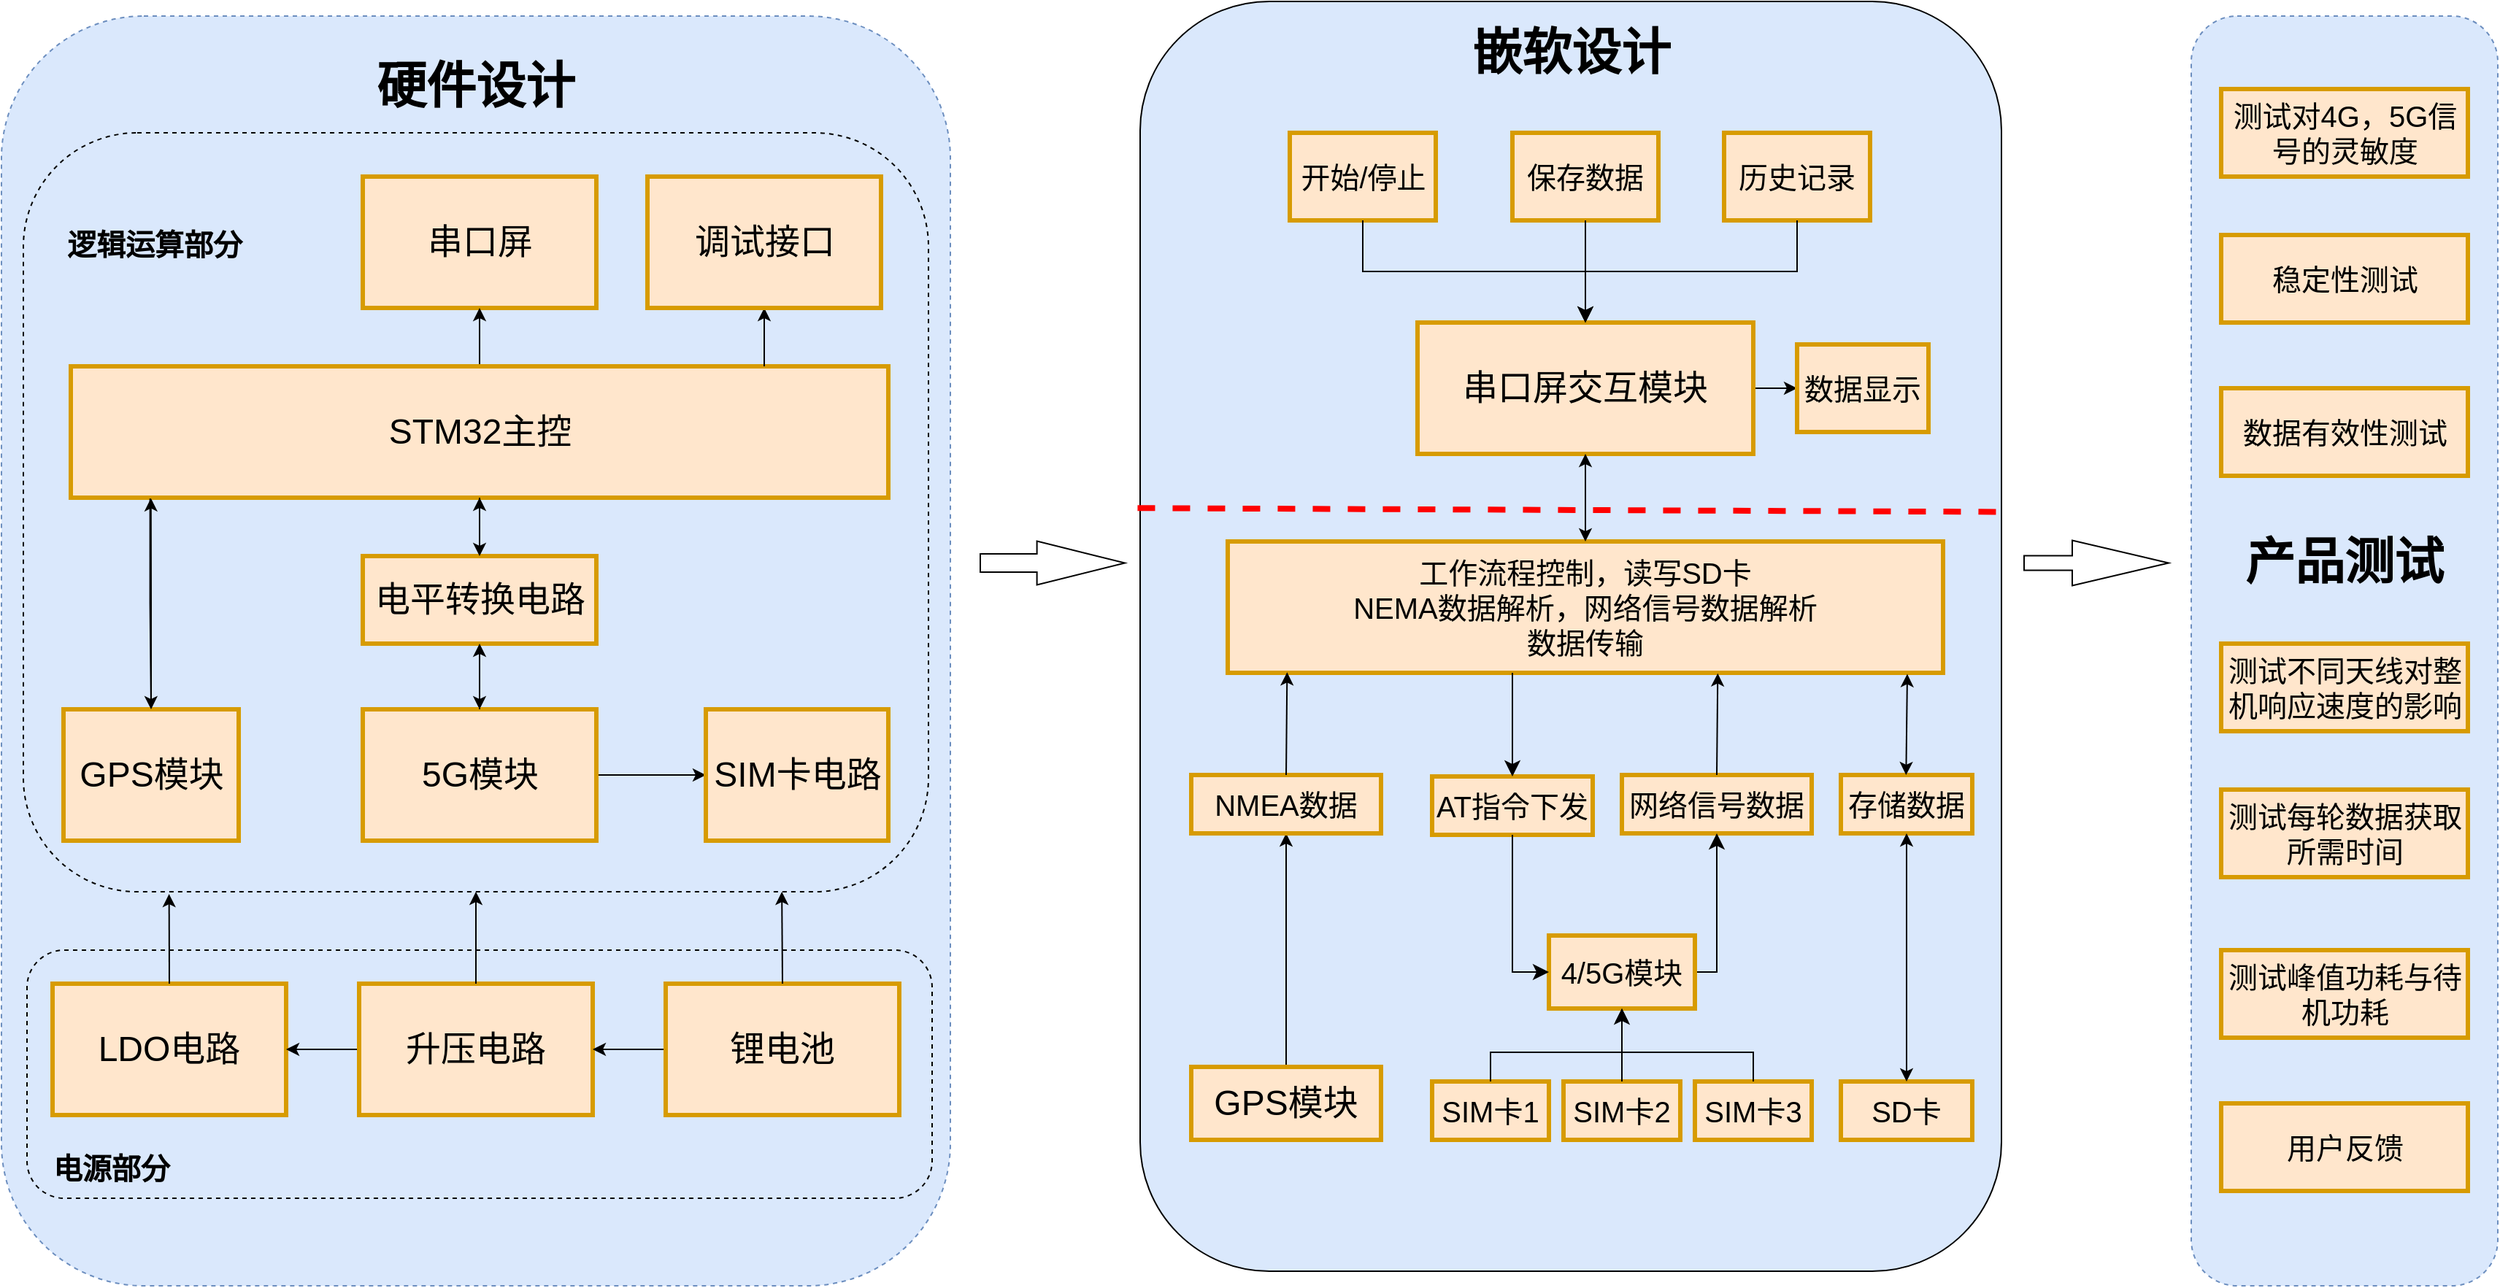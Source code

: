<mxfile version="26.0.14">
  <diagram name="Page-1" id="vF1e-IQdxl3340B9SgoG">
    <mxGraphModel dx="3240" dy="679" grid="1" gridSize="10" guides="1" tooltips="1" connect="1" arrows="1" fold="1" page="1" pageScale="1" pageWidth="2000" pageHeight="2000" math="0" shadow="0">
      <root>
        <mxCell id="0" />
        <mxCell id="1" parent="0" />
        <mxCell id="_K_mtuOuOyrIwBD14WvG-58" value="&lt;span style=&quot;font-size: 34px;&quot;&gt;&lt;b&gt;产品测试&lt;/b&gt;&lt;/span&gt;&lt;div&gt;&lt;span style=&quot;font-size: 34px;&quot;&gt;&lt;b&gt;&lt;br&gt;&lt;/b&gt;&lt;/span&gt;&lt;/div&gt;&lt;div&gt;&lt;span style=&quot;font-size: 34px;&quot;&gt;&lt;b&gt;&lt;br&gt;&lt;/b&gt;&lt;/span&gt;&lt;/div&gt;&lt;div&gt;&lt;span style=&quot;font-size: 34px;&quot;&gt;&lt;b&gt;&lt;br&gt;&lt;/b&gt;&lt;/span&gt;&lt;/div&gt;" style="rounded=1;whiteSpace=wrap;html=1;dashed=1;align=center;fillColor=#dae8fc;strokeColor=#6c8ebf;" parent="1" vertex="1">
          <mxGeometry x="1440" y="80" width="210" height="870" as="geometry" />
        </mxCell>
        <mxCell id="_K_mtuOuOyrIwBD14WvG-38" value="" style="rounded=1;whiteSpace=wrap;html=1;align=left;fillColor=#dae8fc;strokeColor=default;perimeterSpacing=0;" parent="1" vertex="1">
          <mxGeometry x="720" y="70" width="590" height="870" as="geometry" />
        </mxCell>
        <mxCell id="_K_mtuOuOyrIwBD14WvG-19" value="&lt;div style=&quot;text-align: center;&quot;&gt;&lt;b style=&quot;background-color: initial; font-size: 34px; vertical-align: super;&quot;&gt;&amp;nbsp; &amp;nbsp; &amp;nbsp; &amp;nbsp; &amp;nbsp; &amp;nbsp; &amp;nbsp; &amp;nbsp; &amp;nbsp; &amp;nbsp; &amp;nbsp; &amp;nbsp; &amp;nbsp; &amp;nbsp;硬件设计&lt;/b&gt;&lt;br&gt;&lt;/div&gt;&lt;div style=&quot;text-align: center;&quot;&gt;&lt;sup style=&quot;&quot;&gt;&lt;font style=&quot;font-size: 34px;&quot;&gt;&lt;b&gt;&lt;br&gt;&lt;/b&gt;&lt;/font&gt;&lt;/sup&gt;&lt;/div&gt;&lt;div style=&quot;text-align: center;&quot;&gt;&lt;sup style=&quot;&quot;&gt;&lt;font style=&quot;font-size: 34px;&quot;&gt;&lt;b&gt;&lt;br&gt;&lt;/b&gt;&lt;/font&gt;&lt;/sup&gt;&lt;/div&gt;&lt;div style=&quot;text-align: center;&quot;&gt;&lt;sup style=&quot;&quot;&gt;&lt;font style=&quot;font-size: 34px;&quot;&gt;&lt;b&gt;&lt;br&gt;&lt;/b&gt;&lt;/font&gt;&lt;/sup&gt;&lt;/div&gt;&lt;div style=&quot;text-align: center;&quot;&gt;&lt;sup style=&quot;&quot;&gt;&lt;font style=&quot;font-size: 34px;&quot;&gt;&lt;b&gt;&lt;br&gt;&lt;/b&gt;&lt;/font&gt;&lt;/sup&gt;&lt;/div&gt;&lt;div style=&quot;text-align: center;&quot;&gt;&lt;sup style=&quot;&quot;&gt;&lt;font style=&quot;font-size: 34px;&quot;&gt;&lt;b&gt;&lt;br&gt;&lt;/b&gt;&lt;/font&gt;&lt;/sup&gt;&lt;/div&gt;&lt;div style=&quot;text-align: center;&quot;&gt;&lt;sup style=&quot;&quot;&gt;&lt;font style=&quot;font-size: 34px;&quot;&gt;&lt;b&gt;&lt;br&gt;&lt;/b&gt;&lt;/font&gt;&lt;/sup&gt;&lt;/div&gt;&lt;div style=&quot;text-align: center;&quot;&gt;&lt;sup style=&quot;&quot;&gt;&lt;font style=&quot;font-size: 34px;&quot;&gt;&lt;b&gt;&lt;br&gt;&lt;/b&gt;&lt;/font&gt;&lt;/sup&gt;&lt;/div&gt;&lt;div style=&quot;text-align: center;&quot;&gt;&lt;sup style=&quot;&quot;&gt;&lt;font style=&quot;font-size: 34px;&quot;&gt;&lt;b&gt;&lt;br&gt;&lt;/b&gt;&lt;/font&gt;&lt;/sup&gt;&lt;/div&gt;&lt;div style=&quot;text-align: center;&quot;&gt;&lt;sup style=&quot;&quot;&gt;&lt;font style=&quot;font-size: 34px;&quot;&gt;&lt;b&gt;&lt;br&gt;&lt;/b&gt;&lt;/font&gt;&lt;/sup&gt;&lt;/div&gt;&lt;div style=&quot;text-align: center;&quot;&gt;&lt;sup style=&quot;&quot;&gt;&lt;font style=&quot;font-size: 34px;&quot;&gt;&lt;b&gt;&lt;br&gt;&lt;/b&gt;&lt;/font&gt;&lt;/sup&gt;&lt;/div&gt;&lt;div style=&quot;text-align: center;&quot;&gt;&lt;sup style=&quot;&quot;&gt;&lt;font style=&quot;font-size: 34px;&quot;&gt;&lt;b&gt;&lt;br&gt;&lt;/b&gt;&lt;/font&gt;&lt;/sup&gt;&lt;/div&gt;&lt;div style=&quot;text-align: center;&quot;&gt;&lt;sup style=&quot;&quot;&gt;&lt;font style=&quot;font-size: 34px;&quot;&gt;&lt;b&gt;&lt;br&gt;&lt;/b&gt;&lt;/font&gt;&lt;/sup&gt;&lt;/div&gt;&lt;div style=&quot;text-align: center;&quot;&gt;&lt;sup style=&quot;&quot;&gt;&lt;font style=&quot;font-size: 34px;&quot;&gt;&lt;b&gt;&lt;br&gt;&lt;/b&gt;&lt;/font&gt;&lt;/sup&gt;&lt;/div&gt;&lt;div style=&quot;text-align: center;&quot;&gt;&lt;sup style=&quot;&quot;&gt;&lt;font style=&quot;font-size: 34px;&quot;&gt;&lt;b&gt;&lt;br&gt;&lt;/b&gt;&lt;/font&gt;&lt;/sup&gt;&lt;/div&gt;&lt;div style=&quot;text-align: center;&quot;&gt;&lt;sup style=&quot;&quot;&gt;&lt;font style=&quot;font-size: 34px;&quot;&gt;&lt;b&gt;&lt;br&gt;&lt;/b&gt;&lt;/font&gt;&lt;/sup&gt;&lt;/div&gt;&lt;div style=&quot;text-align: center;&quot;&gt;&lt;sup style=&quot;&quot;&gt;&lt;font style=&quot;font-size: 34px;&quot;&gt;&lt;b&gt;&lt;br&gt;&lt;/b&gt;&lt;/font&gt;&lt;/sup&gt;&lt;/div&gt;&lt;div style=&quot;text-align: center;&quot;&gt;&lt;sup style=&quot;&quot;&gt;&lt;font style=&quot;font-size: 34px;&quot;&gt;&lt;b&gt;&lt;br&gt;&lt;/b&gt;&lt;/font&gt;&lt;/sup&gt;&lt;/div&gt;&lt;div style=&quot;text-align: center;&quot;&gt;&lt;sup style=&quot;&quot;&gt;&lt;font style=&quot;font-size: 34px;&quot;&gt;&lt;b&gt;&lt;br&gt;&lt;/b&gt;&lt;/font&gt;&lt;/sup&gt;&lt;/div&gt;&lt;div style=&quot;text-align: center;&quot;&gt;&lt;sup style=&quot;&quot;&gt;&lt;font style=&quot;font-size: 34px;&quot;&gt;&lt;b&gt;&lt;br&gt;&lt;/b&gt;&lt;/font&gt;&lt;/sup&gt;&lt;/div&gt;" style="rounded=1;whiteSpace=wrap;html=1;dashed=1;align=left;fillColor=#dae8fc;strokeColor=#6c8ebf;" parent="1" vertex="1">
          <mxGeometry x="-60" y="80" width="650" height="870" as="geometry" />
        </mxCell>
        <mxCell id="_K_mtuOuOyrIwBD14WvG-11" value="&lt;font style=&quot;font-size: 24px;&quot;&gt;串口屏&lt;/font&gt;" style="rounded=0;whiteSpace=wrap;html=1;strokeWidth=3;fillColor=#ffe6cc;strokeColor=#d79b00;" parent="1" vertex="1">
          <mxGeometry x="187.5" y="190" width="160" height="90" as="geometry" />
        </mxCell>
        <mxCell id="_K_mtuOuOyrIwBD14WvG-20" style="edgeStyle=orthogonalEdgeStyle;rounded=0;orthogonalLoop=1;jettySize=auto;html=1;exitX=0.5;exitY=0;exitDx=0;exitDy=0;entryX=0.5;entryY=1;entryDx=0;entryDy=0;" parent="1" source="_K_mtuOuOyrIwBD14WvG-13" target="_K_mtuOuOyrIwBD14WvG-11" edge="1">
          <mxGeometry relative="1" as="geometry" />
        </mxCell>
        <mxCell id="_K_mtuOuOyrIwBD14WvG-13" value="&lt;font style=&quot;font-size: 24px;&quot;&gt;STM32主控&lt;/font&gt;" style="rounded=0;whiteSpace=wrap;html=1;strokeWidth=3;fillColor=#ffe6cc;strokeColor=#d79b00;" parent="1" vertex="1">
          <mxGeometry x="-12.5" y="320" width="560" height="90" as="geometry" />
        </mxCell>
        <mxCell id="_K_mtuOuOyrIwBD14WvG-14" value="&lt;font style=&quot;font-size: 24px;&quot;&gt;LDO电路&lt;/font&gt;" style="rounded=0;whiteSpace=wrap;html=1;strokeWidth=3;fillColor=#ffe6cc;strokeColor=#d79b00;" parent="1" vertex="1">
          <mxGeometry x="-25" y="743" width="160" height="90" as="geometry" />
        </mxCell>
        <mxCell id="xidCNIfHgxsF85yEqV1Z-19" value="" style="edgeStyle=orthogonalEdgeStyle;rounded=0;orthogonalLoop=1;jettySize=auto;html=1;" parent="1" source="_K_mtuOuOyrIwBD14WvG-15" target="xidCNIfHgxsF85yEqV1Z-18" edge="1">
          <mxGeometry relative="1" as="geometry" />
        </mxCell>
        <mxCell id="xidCNIfHgxsF85yEqV1Z-29" value="" style="edgeStyle=orthogonalEdgeStyle;rounded=0;orthogonalLoop=1;jettySize=auto;html=1;" parent="1" source="_K_mtuOuOyrIwBD14WvG-15" target="_K_mtuOuOyrIwBD14WvG-13" edge="1">
          <mxGeometry relative="1" as="geometry" />
        </mxCell>
        <mxCell id="_K_mtuOuOyrIwBD14WvG-15" value="&lt;font style=&quot;font-size: 24px;&quot;&gt;电平转换电路&lt;/font&gt;" style="rounded=0;whiteSpace=wrap;html=1;strokeWidth=3;fillColor=#ffe6cc;strokeColor=#d79b00;" parent="1" vertex="1">
          <mxGeometry x="187.5" y="450" width="160" height="60" as="geometry" />
        </mxCell>
        <mxCell id="xidCNIfHgxsF85yEqV1Z-27" value="" style="edgeStyle=orthogonalEdgeStyle;rounded=0;orthogonalLoop=1;jettySize=auto;html=1;entryX=0.098;entryY=1.004;entryDx=0;entryDy=0;entryPerimeter=0;" parent="1" source="_K_mtuOuOyrIwBD14WvG-16" target="_K_mtuOuOyrIwBD14WvG-13" edge="1">
          <mxGeometry relative="1" as="geometry">
            <mxPoint x="42.5" y="500" as="targetPoint" />
          </mxGeometry>
        </mxCell>
        <mxCell id="_K_mtuOuOyrIwBD14WvG-16" value="&lt;font style=&quot;font-size: 24px;&quot;&gt;GPS模块&lt;/font&gt;" style="rounded=0;whiteSpace=wrap;html=1;strokeWidth=3;fillColor=#ffe6cc;strokeColor=#d79b00;" parent="1" vertex="1">
          <mxGeometry x="-17.5" y="555" width="120" height="90" as="geometry" />
        </mxCell>
        <mxCell id="kIPOF7yBYx_aCScnVeWq-38" value="" style="edgeStyle=orthogonalEdgeStyle;rounded=0;orthogonalLoop=1;jettySize=auto;html=1;" parent="1" source="_K_mtuOuOyrIwBD14WvG-29" target="kIPOF7yBYx_aCScnVeWq-37" edge="1">
          <mxGeometry relative="1" as="geometry" />
        </mxCell>
        <mxCell id="_K_mtuOuOyrIwBD14WvG-29" value="&lt;font style=&quot;font-size: 24px;&quot;&gt;串口屏交互模块&lt;/font&gt;" style="rounded=0;whiteSpace=wrap;html=1;strokeWidth=3;fillColor=#ffe6cc;strokeColor=#d79b00;" parent="1" vertex="1">
          <mxGeometry x="910" y="290" width="230" height="90" as="geometry" />
        </mxCell>
        <mxCell id="_K_mtuOuOyrIwBD14WvG-30" value="&lt;font style=&quot;font-size: 20px;&quot;&gt;AT指令下发&lt;/font&gt;" style="rounded=0;whiteSpace=wrap;html=1;strokeWidth=3;fillColor=#ffe6cc;strokeColor=#d79b00;" parent="1" vertex="1">
          <mxGeometry x="920" y="601" width="110" height="40" as="geometry" />
        </mxCell>
        <mxCell id="_K_mtuOuOyrIwBD14WvG-31" value="&lt;font style=&quot;font-size: 20px;&quot;&gt;工作流程控制，读写SD卡&lt;/font&gt;&lt;div&gt;&lt;span style=&quot;font-size: 20px;&quot;&gt;NEMA数据解析，&lt;/span&gt;&lt;span style=&quot;font-size: 20px; background-color: initial;&quot;&gt;网络信号数据解析&lt;/span&gt;&lt;/div&gt;&lt;div&gt;&lt;span style=&quot;font-size: 20px; background-color: initial;&quot;&gt;数据传输&lt;/span&gt;&lt;/div&gt;" style="rounded=0;whiteSpace=wrap;html=1;strokeWidth=3;fillColor=#ffe6cc;strokeColor=#d79b00;" parent="1" vertex="1">
          <mxGeometry x="780" y="440" width="490" height="90" as="geometry" />
        </mxCell>
        <mxCell id="kIPOF7yBYx_aCScnVeWq-24" value="" style="edgeStyle=orthogonalEdgeStyle;rounded=0;orthogonalLoop=1;jettySize=auto;html=1;" parent="1" source="_K_mtuOuOyrIwBD14WvG-32" target="kIPOF7yBYx_aCScnVeWq-21" edge="1">
          <mxGeometry relative="1" as="geometry" />
        </mxCell>
        <mxCell id="_K_mtuOuOyrIwBD14WvG-32" value="&lt;font style=&quot;font-size: 24px;&quot;&gt;GPS模块&lt;/font&gt;" style="rounded=0;whiteSpace=wrap;html=1;strokeWidth=3;fillColor=#ffe6cc;strokeColor=#d79b00;" parent="1" vertex="1">
          <mxGeometry x="755" y="800" width="130" height="50" as="geometry" />
        </mxCell>
        <mxCell id="_K_mtuOuOyrIwBD14WvG-52" value="" style="shape=flexArrow;endArrow=classic;html=1;rounded=0;width=12.4;endSize=19.732;endWidth=16.471;" parent="1" edge="1">
          <mxGeometry width="50" height="50" relative="1" as="geometry">
            <mxPoint x="610" y="454.76" as="sourcePoint" />
            <mxPoint x="710" y="454.76" as="targetPoint" />
          </mxGeometry>
        </mxCell>
        <mxCell id="_K_mtuOuOyrIwBD14WvG-54" value="&lt;font style=&quot;font-size: 20px;&quot;&gt;测试对4G，5G信号的灵敏度&lt;/font&gt;" style="rounded=0;whiteSpace=wrap;html=1;strokeWidth=3;fillColor=#ffe6cc;strokeColor=#d79b00;" parent="1" vertex="1">
          <mxGeometry x="1460.5" y="130" width="169" height="60" as="geometry" />
        </mxCell>
        <mxCell id="_K_mtuOuOyrIwBD14WvG-55" value="&lt;font style=&quot;font-size: 20px;&quot;&gt;稳定性测试&lt;/font&gt;" style="rounded=0;whiteSpace=wrap;html=1;strokeWidth=3;fillColor=#ffe6cc;strokeColor=#d79b00;" parent="1" vertex="1">
          <mxGeometry x="1460.5" y="230" width="169" height="60" as="geometry" />
        </mxCell>
        <mxCell id="_K_mtuOuOyrIwBD14WvG-56" value="&lt;font style=&quot;font-size: 20px;&quot;&gt;测试每轮数据获取所需时间&lt;/font&gt;" style="rounded=0;whiteSpace=wrap;html=1;strokeWidth=3;fillColor=#ffe6cc;strokeColor=#d79b00;" parent="1" vertex="1">
          <mxGeometry x="1460.5" y="610" width="169" height="60" as="geometry" />
        </mxCell>
        <mxCell id="_K_mtuOuOyrIwBD14WvG-57" value="&lt;font style=&quot;font-size: 20px;&quot;&gt;测试峰值功耗与待机功耗&lt;/font&gt;" style="rounded=0;whiteSpace=wrap;html=1;strokeWidth=3;fillColor=#ffe6cc;strokeColor=#d79b00;" parent="1" vertex="1">
          <mxGeometry x="1460.5" y="720" width="169" height="60" as="geometry" />
        </mxCell>
        <mxCell id="_K_mtuOuOyrIwBD14WvG-59" value="" style="shape=flexArrow;endArrow=classic;html=1;rounded=0;width=10;endSize=21.67;" parent="1" edge="1">
          <mxGeometry width="50" height="50" relative="1" as="geometry">
            <mxPoint x="1325" y="454.71" as="sourcePoint" />
            <mxPoint x="1425" y="454.71" as="targetPoint" />
          </mxGeometry>
        </mxCell>
        <mxCell id="kIPOF7yBYx_aCScnVeWq-6" value="&lt;font style=&quot;font-size: 20px;&quot;&gt;SIM卡1&lt;/font&gt;" style="rounded=0;whiteSpace=wrap;html=1;strokeWidth=3;fillColor=#ffe6cc;strokeColor=#d79b00;" parent="1" vertex="1">
          <mxGeometry x="920" y="810" width="80" height="40" as="geometry" />
        </mxCell>
        <mxCell id="kIPOF7yBYx_aCScnVeWq-9" value="&lt;font style=&quot;font-size: 20px;&quot;&gt;SIM卡2&lt;/font&gt;" style="rounded=0;whiteSpace=wrap;html=1;strokeWidth=3;fillColor=#ffe6cc;strokeColor=#d79b00;" parent="1" vertex="1">
          <mxGeometry x="1010" y="810" width="80" height="40" as="geometry" />
        </mxCell>
        <mxCell id="kIPOF7yBYx_aCScnVeWq-10" value="&lt;font style=&quot;font-size: 20px;&quot;&gt;SIM卡3&lt;/font&gt;" style="rounded=0;whiteSpace=wrap;html=1;strokeWidth=3;fillColor=#ffe6cc;strokeColor=#d79b00;" parent="1" vertex="1">
          <mxGeometry x="1100" y="810" width="80" height="40" as="geometry" />
        </mxCell>
        <mxCell id="kIPOF7yBYx_aCScnVeWq-13" value="" style="edgeStyle=elbowEdgeStyle;elbow=vertical;endArrow=classic;html=1;curved=0;rounded=0;endSize=8;startSize=8;exitX=0.5;exitY=0;exitDx=0;exitDy=0;entryX=0.5;entryY=1;entryDx=0;entryDy=0;" parent="1" source="kIPOF7yBYx_aCScnVeWq-10" edge="1">
          <mxGeometry width="50" height="50" relative="1" as="geometry">
            <mxPoint x="1140" y="785" as="sourcePoint" />
            <mxPoint x="1050" y="715" as="targetPoint" />
            <Array as="points">
              <mxPoint x="1100" y="790" />
              <mxPoint x="1070" y="765" />
              <mxPoint x="1090" y="775" />
              <mxPoint x="1100" y="805" />
            </Array>
          </mxGeometry>
        </mxCell>
        <mxCell id="kIPOF7yBYx_aCScnVeWq-17" value="&lt;span style=&quot;font-size: 20px;&quot;&gt;网络信号数据&lt;/span&gt;" style="rounded=0;whiteSpace=wrap;html=1;strokeWidth=3;fillColor=#ffe6cc;strokeColor=#d79b00;" parent="1" vertex="1">
          <mxGeometry x="1050" y="600" width="130" height="40" as="geometry" />
        </mxCell>
        <mxCell id="kIPOF7yBYx_aCScnVeWq-18" value="" style="edgeStyle=segmentEdgeStyle;endArrow=classic;html=1;curved=0;rounded=0;endSize=8;startSize=8;entryX=0.5;entryY=1;entryDx=0;entryDy=0;exitX=1;exitY=0.5;exitDx=0;exitDy=0;" parent="1" source="_K_mtuOuOyrIwBD14WvG-27" target="kIPOF7yBYx_aCScnVeWq-17" edge="1">
          <mxGeometry width="50" height="50" relative="1" as="geometry">
            <mxPoint x="1030" y="670" as="sourcePoint" />
            <mxPoint x="1080" y="620" as="targetPoint" />
          </mxGeometry>
        </mxCell>
        <mxCell id="kIPOF7yBYx_aCScnVeWq-19" value="" style="edgeStyle=segmentEdgeStyle;endArrow=classic;html=1;curved=0;rounded=0;endSize=8;startSize=8;" parent="1" target="_K_mtuOuOyrIwBD14WvG-30" edge="1">
          <mxGeometry width="50" height="50" relative="1" as="geometry">
            <mxPoint x="975" y="530" as="sourcePoint" />
            <mxPoint x="1120" y="540" as="targetPoint" />
          </mxGeometry>
        </mxCell>
        <mxCell id="kIPOF7yBYx_aCScnVeWq-21" value="&lt;span style=&quot;font-size: 20px;&quot;&gt;NMEA数据&lt;/span&gt;" style="rounded=0;whiteSpace=wrap;html=1;strokeWidth=3;fillColor=#ffe6cc;strokeColor=#d79b00;glass=0;" parent="1" vertex="1">
          <mxGeometry x="755" y="600" width="130" height="40" as="geometry" />
        </mxCell>
        <mxCell id="kIPOF7yBYx_aCScnVeWq-27" value="&lt;font style=&quot;font-size: 34px;&quot;&gt;&lt;b&gt;嵌软设计&lt;/b&gt;&lt;/font&gt;" style="text;html=1;align=center;verticalAlign=middle;whiteSpace=wrap;rounded=0;" parent="1" vertex="1">
          <mxGeometry x="922.5" y="90" width="185" height="30" as="geometry" />
        </mxCell>
        <mxCell id="kIPOF7yBYx_aCScnVeWq-29" value="" style="endArrow=classic;startArrow=classic;html=1;rounded=0;exitX=0.5;exitY=0;exitDx=0;exitDy=0;entryX=0.5;entryY=1;entryDx=0;entryDy=0;" parent="1" source="_K_mtuOuOyrIwBD14WvG-31" target="_K_mtuOuOyrIwBD14WvG-29" edge="1">
          <mxGeometry width="50" height="50" relative="1" as="geometry">
            <mxPoint x="810" y="420" as="sourcePoint" />
            <mxPoint x="860" y="370" as="targetPoint" />
          </mxGeometry>
        </mxCell>
        <mxCell id="kIPOF7yBYx_aCScnVeWq-30" value="&lt;font style=&quot;font-size: 20px;&quot;&gt;开始/停止&lt;/font&gt;" style="rounded=0;whiteSpace=wrap;html=1;strokeWidth=3;fillColor=#ffe6cc;strokeColor=#d79b00;" parent="1" vertex="1">
          <mxGeometry x="822.5" y="160" width="100" height="60" as="geometry" />
        </mxCell>
        <mxCell id="kIPOF7yBYx_aCScnVeWq-31" value="&lt;font style=&quot;font-size: 20px;&quot;&gt;保存数据&lt;/font&gt;" style="rounded=0;whiteSpace=wrap;html=1;strokeWidth=3;fillColor=#ffe6cc;strokeColor=#d79b00;" parent="1" vertex="1">
          <mxGeometry x="975" y="160" width="100" height="60" as="geometry" />
        </mxCell>
        <mxCell id="kIPOF7yBYx_aCScnVeWq-32" value="&lt;font style=&quot;font-size: 20px;&quot;&gt;历史记录&lt;/font&gt;" style="rounded=0;whiteSpace=wrap;html=1;strokeWidth=3;fillColor=#ffe6cc;strokeColor=#d79b00;" parent="1" vertex="1">
          <mxGeometry x="1120" y="160" width="100" height="60" as="geometry" />
        </mxCell>
        <mxCell id="kIPOF7yBYx_aCScnVeWq-33" value="" style="edgeStyle=elbowEdgeStyle;elbow=vertical;endArrow=classic;html=1;curved=0;rounded=0;endSize=8;startSize=8;exitX=0.5;exitY=1;exitDx=0;exitDy=0;entryX=0.5;entryY=0;entryDx=0;entryDy=0;" parent="1" source="kIPOF7yBYx_aCScnVeWq-30" target="_K_mtuOuOyrIwBD14WvG-29" edge="1">
          <mxGeometry width="50" height="50" relative="1" as="geometry">
            <mxPoint x="830" y="360" as="sourcePoint" />
            <mxPoint x="880" y="310" as="targetPoint" />
          </mxGeometry>
        </mxCell>
        <mxCell id="kIPOF7yBYx_aCScnVeWq-35" value="" style="edgeStyle=elbowEdgeStyle;elbow=vertical;endArrow=classic;html=1;curved=0;rounded=0;endSize=8;startSize=8;entryX=0.5;entryY=0;entryDx=0;entryDy=0;exitX=0.5;exitY=1;exitDx=0;exitDy=0;" parent="1" source="kIPOF7yBYx_aCScnVeWq-32" target="_K_mtuOuOyrIwBD14WvG-29" edge="1">
          <mxGeometry width="50" height="50" relative="1" as="geometry">
            <mxPoint x="1000" y="270" as="sourcePoint" />
            <mxPoint x="1050" y="220" as="targetPoint" />
          </mxGeometry>
        </mxCell>
        <mxCell id="kIPOF7yBYx_aCScnVeWq-36" value="" style="endArrow=classic;html=1;rounded=0;entryX=0.5;entryY=0;entryDx=0;entryDy=0;exitX=0.5;exitY=1;exitDx=0;exitDy=0;" parent="1" source="kIPOF7yBYx_aCScnVeWq-31" target="_K_mtuOuOyrIwBD14WvG-29" edge="1">
          <mxGeometry width="50" height="50" relative="1" as="geometry">
            <mxPoint x="950" y="320" as="sourcePoint" />
            <mxPoint x="1000" y="270" as="targetPoint" />
          </mxGeometry>
        </mxCell>
        <mxCell id="kIPOF7yBYx_aCScnVeWq-37" value="&lt;font size=&quot;1&quot;&gt;&lt;span style=&quot;font-size: 20px;&quot;&gt;数据显示&lt;/span&gt;&lt;/font&gt;" style="whiteSpace=wrap;html=1;fillColor=#ffe6cc;strokeColor=#d79b00;rounded=0;strokeWidth=3;" parent="1" vertex="1">
          <mxGeometry x="1170" y="305" width="90" height="60" as="geometry" />
        </mxCell>
        <mxCell id="kIPOF7yBYx_aCScnVeWq-39" value="&lt;font style=&quot;font-size: 20px;&quot;&gt;数据有效性测试&lt;/font&gt;" style="rounded=0;whiteSpace=wrap;html=1;strokeWidth=3;fillColor=#ffe6cc;strokeColor=#d79b00;" parent="1" vertex="1">
          <mxGeometry x="1460.5" y="335" width="169" height="60" as="geometry" />
        </mxCell>
        <mxCell id="kIPOF7yBYx_aCScnVeWq-40" value="&lt;font style=&quot;font-size: 20px;&quot;&gt;用户反馈&lt;/font&gt;" style="rounded=0;whiteSpace=wrap;html=1;strokeWidth=3;fillColor=#ffe6cc;strokeColor=#d79b00;" parent="1" vertex="1">
          <mxGeometry x="1460.5" y="825" width="169" height="60" as="geometry" />
        </mxCell>
        <mxCell id="xidCNIfHgxsF85yEqV1Z-7" value="" style="edgeStyle=orthogonalEdgeStyle;rounded=0;orthogonalLoop=1;jettySize=auto;html=1;" parent="1" source="xidCNIfHgxsF85yEqV1Z-3" target="_K_mtuOuOyrIwBD14WvG-14" edge="1">
          <mxGeometry relative="1" as="geometry" />
        </mxCell>
        <mxCell id="xidCNIfHgxsF85yEqV1Z-3" value="&lt;span style=&quot;font-size: 24px;&quot;&gt;升压电路&lt;/span&gt;" style="rounded=0;whiteSpace=wrap;html=1;strokeWidth=3;fillColor=#ffe6cc;strokeColor=#d79b00;" parent="1" vertex="1">
          <mxGeometry x="185" y="743" width="160" height="90" as="geometry" />
        </mxCell>
        <mxCell id="xidCNIfHgxsF85yEqV1Z-6" value="" style="edgeStyle=orthogonalEdgeStyle;rounded=0;orthogonalLoop=1;jettySize=auto;html=1;" parent="1" source="xidCNIfHgxsF85yEqV1Z-4" target="xidCNIfHgxsF85yEqV1Z-3" edge="1">
          <mxGeometry relative="1" as="geometry" />
        </mxCell>
        <mxCell id="xidCNIfHgxsF85yEqV1Z-4" value="&lt;font style=&quot;font-size: 24px;&quot;&gt;锂电池&lt;/font&gt;" style="rounded=0;whiteSpace=wrap;html=1;strokeWidth=3;fillColor=#ffe6cc;strokeColor=#d79b00;" parent="1" vertex="1">
          <mxGeometry x="395" y="743" width="160" height="90" as="geometry" />
        </mxCell>
        <mxCell id="xidCNIfHgxsF85yEqV1Z-8" value="&lt;div&gt;&lt;b&gt;&lt;font style=&quot;font-size: 18px;&quot;&gt;&lt;br&gt;&lt;/font&gt;&lt;/b&gt;&lt;/div&gt;&lt;b&gt;&lt;font style=&quot;&quot;&gt;&lt;div style=&quot;font-size: 18px;&quot;&gt;&lt;b&gt;&lt;font style=&quot;font-size: 18px;&quot;&gt;&lt;br&gt;&lt;/font&gt;&lt;/b&gt;&lt;/div&gt;&lt;div style=&quot;font-size: 18px;&quot;&gt;&lt;b&gt;&lt;font style=&quot;font-size: 18px;&quot;&gt;&lt;br&gt;&lt;/font&gt;&lt;/b&gt;&lt;/div&gt;&lt;div style=&quot;font-size: 18px;&quot;&gt;&lt;b&gt;&lt;font style=&quot;font-size: 18px;&quot;&gt;&lt;br&gt;&lt;/font&gt;&lt;/b&gt;&lt;/div&gt;&lt;div style=&quot;font-size: 18px;&quot;&gt;&lt;b&gt;&lt;font style=&quot;font-size: 18px;&quot;&gt;&lt;br&gt;&lt;/font&gt;&lt;/b&gt;&lt;/div&gt;&lt;div style=&quot;font-size: 18px;&quot;&gt;&lt;b&gt;&lt;font style=&quot;font-size: 18px;&quot;&gt;&lt;br&gt;&lt;/font&gt;&lt;/b&gt;&lt;/div&gt;&lt;font style=&quot;font-size: 20px;&quot;&gt;电源部分&lt;/font&gt;&lt;/font&gt;&lt;font style=&quot;font-size: 18px;&quot;&gt;&amp;nbsp; &amp;nbsp; &amp;nbsp; &amp;nbsp; &amp;nbsp; &amp;nbsp; &amp;nbsp; &amp;nbsp; &amp;nbsp; &amp;nbsp; &amp;nbsp; &amp;nbsp; &amp;nbsp; &amp;nbsp; &amp;nbsp; &amp;nbsp; &amp;nbsp; &amp;nbsp; &amp;nbsp; &amp;nbsp; &amp;nbsp; &amp;nbsp; &amp;nbsp; &amp;nbsp; &amp;nbsp; &amp;nbsp; &amp;nbsp; &amp;nbsp; &amp;nbsp; &amp;nbsp; &amp;nbsp; &amp;nbsp; &amp;nbsp; &amp;nbsp; &amp;nbsp; &amp;nbsp; &amp;nbsp; &amp;nbsp; &amp;nbsp; &amp;nbsp; &amp;nbsp; &amp;nbsp; &amp;nbsp; &amp;nbsp; &amp;nbsp; &amp;nbsp; &amp;nbsp; &amp;nbsp; &amp;nbsp; &amp;nbsp; &amp;nbsp;&lt;/font&gt;&lt;/b&gt;" style="rounded=1;whiteSpace=wrap;html=1;fillColor=none;dashed=1;" parent="1" vertex="1">
          <mxGeometry x="-42.5" y="720" width="620" height="170" as="geometry" />
        </mxCell>
        <mxCell id="xidCNIfHgxsF85yEqV1Z-23" value="" style="edgeStyle=orthogonalEdgeStyle;rounded=0;orthogonalLoop=1;jettySize=auto;html=1;" parent="1" source="xidCNIfHgxsF85yEqV1Z-18" target="xidCNIfHgxsF85yEqV1Z-22" edge="1">
          <mxGeometry relative="1" as="geometry" />
        </mxCell>
        <mxCell id="xidCNIfHgxsF85yEqV1Z-18" value="&lt;font style=&quot;font-size: 24px;&quot;&gt;5G模块&lt;/font&gt;" style="rounded=0;whiteSpace=wrap;html=1;strokeWidth=3;fillColor=#ffe6cc;strokeColor=#d79b00;" parent="1" vertex="1">
          <mxGeometry x="187.5" y="555" width="160" height="90" as="geometry" />
        </mxCell>
        <mxCell id="xidCNIfHgxsF85yEqV1Z-20" value="" style="edgeStyle=orthogonalEdgeStyle;rounded=0;orthogonalLoop=1;jettySize=auto;html=1;exitX=0.5;exitY=0;exitDx=0;exitDy=0;entryX=0.5;entryY=1;entryDx=0;entryDy=0;" parent="1" source="xidCNIfHgxsF85yEqV1Z-18" target="_K_mtuOuOyrIwBD14WvG-15" edge="1">
          <mxGeometry relative="1" as="geometry">
            <mxPoint x="317.5" y="550" as="sourcePoint" />
            <mxPoint x="317.5" y="580" as="targetPoint" />
          </mxGeometry>
        </mxCell>
        <mxCell id="xidCNIfHgxsF85yEqV1Z-22" value="&lt;font style=&quot;font-size: 24px;&quot;&gt;SIM卡电路&lt;/font&gt;" style="rounded=0;whiteSpace=wrap;html=1;strokeWidth=3;fillColor=#ffe6cc;strokeColor=#d79b00;" parent="1" vertex="1">
          <mxGeometry x="422.5" y="555" width="125" height="90" as="geometry" />
        </mxCell>
        <mxCell id="xidCNIfHgxsF85yEqV1Z-28" value="" style="edgeStyle=orthogonalEdgeStyle;rounded=0;orthogonalLoop=1;jettySize=auto;html=1;entryX=0.5;entryY=0;entryDx=0;entryDy=0;exitX=0.097;exitY=1.007;exitDx=0;exitDy=0;exitPerimeter=0;" parent="1" source="_K_mtuOuOyrIwBD14WvG-13" target="_K_mtuOuOyrIwBD14WvG-16" edge="1">
          <mxGeometry relative="1" as="geometry">
            <mxPoint x="52.5" y="565" as="sourcePoint" />
            <mxPoint x="52.5" y="420" as="targetPoint" />
          </mxGeometry>
        </mxCell>
        <mxCell id="xidCNIfHgxsF85yEqV1Z-30" value="" style="edgeStyle=orthogonalEdgeStyle;rounded=0;orthogonalLoop=1;jettySize=auto;html=1;entryX=0.5;entryY=0;entryDx=0;entryDy=0;exitX=0.5;exitY=1;exitDx=0;exitDy=0;" parent="1" source="_K_mtuOuOyrIwBD14WvG-13" target="_K_mtuOuOyrIwBD14WvG-15" edge="1">
          <mxGeometry relative="1" as="geometry">
            <mxPoint x="277.5" y="475" as="sourcePoint" />
            <mxPoint x="277.5" y="420" as="targetPoint" />
          </mxGeometry>
        </mxCell>
        <mxCell id="xidCNIfHgxsF85yEqV1Z-32" value="" style="edgeStyle=orthogonalEdgeStyle;rounded=0;orthogonalLoop=1;jettySize=auto;html=1;entryX=0.5;entryY=1;entryDx=0;entryDy=0;" parent="1" target="xidCNIfHgxsF85yEqV1Z-31" edge="1">
          <mxGeometry relative="1" as="geometry">
            <mxPoint x="462.5" y="320" as="sourcePoint" />
            <Array as="points">
              <mxPoint x="462.5" y="310" />
              <mxPoint x="462.5" y="310" />
            </Array>
          </mxGeometry>
        </mxCell>
        <mxCell id="xidCNIfHgxsF85yEqV1Z-31" value="&lt;font style=&quot;font-size: 24px;&quot;&gt;调试接口&lt;/font&gt;" style="rounded=0;whiteSpace=wrap;html=1;strokeWidth=3;fillColor=#ffe6cc;strokeColor=#d79b00;" parent="1" vertex="1">
          <mxGeometry x="382.5" y="190" width="160" height="90" as="geometry" />
        </mxCell>
        <mxCell id="xidCNIfHgxsF85yEqV1Z-36" value="&lt;div&gt;&lt;b style=&quot;background-color: initial;&quot;&gt;&lt;font style=&quot;font-size: 18px;&quot;&gt;&amp;nbsp; &amp;nbsp; &amp;nbsp;&lt;/font&gt;&lt;font style=&quot;font-size: 20px;&quot;&gt;逻辑运算部分&lt;/font&gt;&lt;font style=&quot;font-size: 18px;&quot;&gt;&amp;nbsp; &amp;nbsp; &amp;nbsp; &amp;nbsp; &amp;nbsp; &amp;nbsp; &amp;nbsp; &amp;nbsp; &amp;nbsp; &amp;nbsp; &amp;nbsp; &amp;nbsp; &amp;nbsp; &amp;nbsp; &amp;nbsp; &amp;nbsp; &amp;nbsp; &amp;nbsp; &amp;nbsp; &amp;nbsp; &amp;nbsp; &amp;nbsp; &amp;nbsp; &amp;nbsp; &amp;nbsp; &amp;nbsp; &amp;nbsp; &amp;nbsp; &amp;nbsp; &amp;nbsp; &amp;nbsp; &amp;nbsp; &amp;nbsp; &amp;nbsp; &amp;nbsp; &amp;nbsp; &amp;nbsp; &amp;nbsp; &amp;nbsp; &amp;nbsp; &amp;nbsp; &amp;nbsp; &amp;nbsp; &amp;nbsp; &amp;nbsp; &amp;nbsp; &amp;nbsp; &amp;nbsp; &amp;nbsp; &amp;nbsp; &amp;nbsp;&lt;/font&gt;&lt;/b&gt;&lt;/div&gt;&lt;div&gt;&lt;b style=&quot;background-color: initial;&quot;&gt;&lt;font style=&quot;font-size: 18px;&quot;&gt;&lt;br&gt;&lt;/font&gt;&lt;/b&gt;&lt;/div&gt;&lt;div&gt;&lt;b style=&quot;background-color: initial;&quot;&gt;&lt;font style=&quot;font-size: 18px;&quot;&gt;&lt;br&gt;&lt;/font&gt;&lt;/b&gt;&lt;/div&gt;&lt;div&gt;&lt;b style=&quot;background-color: initial;&quot;&gt;&lt;font style=&quot;font-size: 18px;&quot;&gt;&lt;br&gt;&lt;/font&gt;&lt;/b&gt;&lt;/div&gt;&lt;div&gt;&lt;b style=&quot;background-color: initial;&quot;&gt;&lt;font style=&quot;font-size: 18px;&quot;&gt;&lt;br&gt;&lt;/font&gt;&lt;/b&gt;&lt;/div&gt;&lt;div&gt;&lt;b style=&quot;background-color: initial;&quot;&gt;&lt;font style=&quot;font-size: 18px;&quot;&gt;&lt;br&gt;&lt;/font&gt;&lt;/b&gt;&lt;/div&gt;&lt;div&gt;&lt;b style=&quot;background-color: initial;&quot;&gt;&lt;font style=&quot;font-size: 18px;&quot;&gt;&lt;br&gt;&lt;/font&gt;&lt;/b&gt;&lt;/div&gt;&lt;div&gt;&lt;b style=&quot;background-color: initial;&quot;&gt;&lt;font style=&quot;font-size: 18px;&quot;&gt;&lt;br&gt;&lt;/font&gt;&lt;/b&gt;&lt;/div&gt;&lt;div&gt;&lt;b style=&quot;background-color: initial;&quot;&gt;&lt;font style=&quot;font-size: 18px;&quot;&gt;&lt;br&gt;&lt;/font&gt;&lt;/b&gt;&lt;/div&gt;&lt;div&gt;&lt;b style=&quot;background-color: initial;&quot;&gt;&lt;font style=&quot;font-size: 18px;&quot;&gt;&lt;br&gt;&lt;/font&gt;&lt;/b&gt;&lt;/div&gt;&lt;div&gt;&lt;b style=&quot;background-color: initial;&quot;&gt;&lt;font style=&quot;font-size: 18px;&quot;&gt;&lt;br&gt;&lt;/font&gt;&lt;/b&gt;&lt;/div&gt;&lt;div&gt;&lt;b style=&quot;background-color: initial;&quot;&gt;&lt;font style=&quot;font-size: 18px;&quot;&gt;&lt;br&gt;&lt;/font&gt;&lt;/b&gt;&lt;/div&gt;&lt;div&gt;&lt;b style=&quot;background-color: initial;&quot;&gt;&lt;font style=&quot;font-size: 18px;&quot;&gt;&lt;br&gt;&lt;/font&gt;&lt;/b&gt;&lt;/div&gt;&lt;div&gt;&lt;b style=&quot;background-color: initial;&quot;&gt;&lt;font style=&quot;font-size: 18px;&quot;&gt;&lt;br&gt;&lt;/font&gt;&lt;/b&gt;&lt;/div&gt;&lt;div&gt;&lt;b style=&quot;background-color: initial;&quot;&gt;&lt;font style=&quot;font-size: 18px;&quot;&gt;&lt;br&gt;&lt;/font&gt;&lt;/b&gt;&lt;/div&gt;&lt;div&gt;&lt;b style=&quot;background-color: initial;&quot;&gt;&lt;font style=&quot;font-size: 18px;&quot;&gt;&lt;br&gt;&lt;/font&gt;&lt;/b&gt;&lt;/div&gt;&lt;div&gt;&lt;b style=&quot;background-color: initial;&quot;&gt;&lt;font style=&quot;font-size: 18px;&quot;&gt;&lt;br&gt;&lt;/font&gt;&lt;/b&gt;&lt;/div&gt;" style="rounded=1;whiteSpace=wrap;html=1;fillColor=none;dashed=1;" parent="1" vertex="1">
          <mxGeometry x="-45" y="160" width="620" height="520" as="geometry" />
        </mxCell>
        <mxCell id="xidCNIfHgxsF85yEqV1Z-37" value="" style="endArrow=classic;html=1;rounded=0;exitX=0.5;exitY=0;exitDx=0;exitDy=0;entryX=0.161;entryY=1.003;entryDx=0;entryDy=0;entryPerimeter=0;" parent="1" source="_K_mtuOuOyrIwBD14WvG-14" target="xidCNIfHgxsF85yEqV1Z-36" edge="1">
          <mxGeometry width="50" height="50" relative="1" as="geometry">
            <mxPoint x="-120" y="710" as="sourcePoint" />
            <mxPoint x="-120" y="610" as="targetPoint" />
          </mxGeometry>
        </mxCell>
        <mxCell id="xidCNIfHgxsF85yEqV1Z-38" value="" style="endArrow=classic;html=1;rounded=0;exitX=0.5;exitY=0;exitDx=0;exitDy=0;entryX=0.5;entryY=1;entryDx=0;entryDy=0;" parent="1" source="xidCNIfHgxsF85yEqV1Z-3" target="xidCNIfHgxsF85yEqV1Z-36" edge="1">
          <mxGeometry width="50" height="50" relative="1" as="geometry">
            <mxPoint x="65" y="753" as="sourcePoint" />
            <mxPoint x="65" y="692" as="targetPoint" />
          </mxGeometry>
        </mxCell>
        <mxCell id="xidCNIfHgxsF85yEqV1Z-39" value="" style="endArrow=classic;html=1;rounded=0;exitX=0.5;exitY=0;exitDx=0;exitDy=0;entryX=0.838;entryY=1;entryDx=0;entryDy=0;entryPerimeter=0;" parent="1" source="xidCNIfHgxsF85yEqV1Z-4" target="xidCNIfHgxsF85yEqV1Z-36" edge="1">
          <mxGeometry width="50" height="50" relative="1" as="geometry">
            <mxPoint x="275" y="753" as="sourcePoint" />
            <mxPoint x="275" y="690" as="targetPoint" />
          </mxGeometry>
        </mxCell>
        <mxCell id="xidCNIfHgxsF85yEqV1Z-44" value="&lt;font style=&quot;font-size: 20px;&quot;&gt;测试不同天线对整机响应速度的影响&lt;/font&gt;" style="rounded=0;whiteSpace=wrap;html=1;strokeWidth=3;fillColor=#ffe6cc;strokeColor=#d79b00;" parent="1" vertex="1">
          <mxGeometry x="1460.5" y="510" width="169" height="60" as="geometry" />
        </mxCell>
        <mxCell id="14ABOORO8LcHsrlJImk--1" value="" style="endArrow=classic;html=1;rounded=0;entryX=0.083;entryY=0.996;entryDx=0;entryDy=0;entryPerimeter=0;" edge="1" parent="1" target="_K_mtuOuOyrIwBD14WvG-31">
          <mxGeometry width="50" height="50" relative="1" as="geometry">
            <mxPoint x="820" y="600" as="sourcePoint" />
            <mxPoint x="870" y="550" as="targetPoint" />
          </mxGeometry>
        </mxCell>
        <mxCell id="14ABOORO8LcHsrlJImk--2" value="" style="endArrow=classic;html=1;rounded=0;exitX=0.5;exitY=0;exitDx=0;exitDy=0;entryX=0.685;entryY=1.004;entryDx=0;entryDy=0;entryPerimeter=0;" edge="1" parent="1" source="kIPOF7yBYx_aCScnVeWq-17" target="_K_mtuOuOyrIwBD14WvG-31">
          <mxGeometry width="50" height="50" relative="1" as="geometry">
            <mxPoint x="1145" y="590" as="sourcePoint" />
            <mxPoint x="1195" y="540" as="targetPoint" />
          </mxGeometry>
        </mxCell>
        <mxCell id="14ABOORO8LcHsrlJImk--3" value="&lt;span style=&quot;font-size: 20px;&quot;&gt;SD卡&lt;/span&gt;" style="rounded=0;whiteSpace=wrap;html=1;strokeWidth=3;fillColor=#ffe6cc;strokeColor=#d79b00;" vertex="1" parent="1">
          <mxGeometry x="1200" y="810" width="90" height="40" as="geometry" />
        </mxCell>
        <mxCell id="14ABOORO8LcHsrlJImk--4" value="&lt;span style=&quot;font-size: 20px;&quot;&gt;存储数据&lt;/span&gt;" style="rounded=0;whiteSpace=wrap;html=1;strokeWidth=3;fillColor=#ffe6cc;strokeColor=#d79b00;" vertex="1" parent="1">
          <mxGeometry x="1200" y="600" width="90" height="40" as="geometry" />
        </mxCell>
        <mxCell id="14ABOORO8LcHsrlJImk--5" value="" style="endArrow=classic;startArrow=classic;html=1;rounded=0;exitX=0.5;exitY=0;exitDx=0;exitDy=0;entryX=0.5;entryY=1;entryDx=0;entryDy=0;" edge="1" parent="1" source="14ABOORO8LcHsrlJImk--3" target="14ABOORO8LcHsrlJImk--4">
          <mxGeometry width="50" height="50" relative="1" as="geometry">
            <mxPoint x="1170" y="700" as="sourcePoint" />
            <mxPoint x="1220" y="650" as="targetPoint" />
          </mxGeometry>
        </mxCell>
        <mxCell id="14ABOORO8LcHsrlJImk--6" value="" style="endArrow=classic;startArrow=classic;html=1;rounded=0;exitX=0.5;exitY=0;exitDx=0;exitDy=0;entryX=0.95;entryY=1.009;entryDx=0;entryDy=0;entryPerimeter=0;" edge="1" parent="1" target="_K_mtuOuOyrIwBD14WvG-31">
          <mxGeometry width="50" height="50" relative="1" as="geometry">
            <mxPoint x="1244.66" y="600" as="sourcePoint" />
            <mxPoint x="1244.66" y="550" as="targetPoint" />
          </mxGeometry>
        </mxCell>
        <mxCell id="_K_mtuOuOyrIwBD14WvG-27" value="&lt;font style=&quot;font-size: 20px;&quot;&gt;4/5G模块&lt;/font&gt;" style="rounded=0;whiteSpace=wrap;html=1;strokeWidth=3;fillColor=#ffe6cc;strokeColor=#d79b00;" parent="1" vertex="1">
          <mxGeometry x="1000" y="710" width="100" height="50" as="geometry" />
        </mxCell>
        <mxCell id="14ABOORO8LcHsrlJImk--12" value="" style="edgeStyle=segmentEdgeStyle;endArrow=classic;html=1;curved=0;rounded=0;endSize=8;startSize=8;exitX=0.5;exitY=1;exitDx=0;exitDy=0;entryX=0;entryY=0.5;entryDx=0;entryDy=0;" edge="1" parent="1" source="_K_mtuOuOyrIwBD14WvG-30" target="_K_mtuOuOyrIwBD14WvG-27">
          <mxGeometry width="50" height="50" relative="1" as="geometry">
            <mxPoint x="990" y="740" as="sourcePoint" />
            <mxPoint x="1040" y="690" as="targetPoint" />
            <Array as="points">
              <mxPoint x="975" y="735" />
            </Array>
          </mxGeometry>
        </mxCell>
        <mxCell id="14ABOORO8LcHsrlJImk--13" value="" style="edgeStyle=elbowEdgeStyle;elbow=vertical;endArrow=classic;html=1;curved=0;rounded=0;endSize=8;startSize=8;exitX=0.5;exitY=0;exitDx=0;exitDy=0;entryX=0.5;entryY=1;entryDx=0;entryDy=0;" edge="1" parent="1" source="kIPOF7yBYx_aCScnVeWq-6" target="_K_mtuOuOyrIwBD14WvG-27">
          <mxGeometry width="50" height="50" relative="1" as="geometry">
            <mxPoint x="1030" y="780" as="sourcePoint" />
            <mxPoint x="1080" y="730" as="targetPoint" />
            <Array as="points">
              <mxPoint x="1010" y="790" />
            </Array>
          </mxGeometry>
        </mxCell>
        <mxCell id="14ABOORO8LcHsrlJImk--14" value="" style="endArrow=classic;html=1;rounded=0;exitX=0.5;exitY=0;exitDx=0;exitDy=0;entryX=0.5;entryY=1;entryDx=0;entryDy=0;" edge="1" parent="1" source="kIPOF7yBYx_aCScnVeWq-9" target="_K_mtuOuOyrIwBD14WvG-27">
          <mxGeometry width="50" height="50" relative="1" as="geometry">
            <mxPoint x="1030" y="780" as="sourcePoint" />
            <mxPoint x="1080" y="730" as="targetPoint" />
          </mxGeometry>
        </mxCell>
        <mxCell id="14ABOORO8LcHsrlJImk--16" value="" style="endArrow=none;dashed=1;html=1;rounded=0;exitX=-0.003;exitY=0.399;exitDx=0;exitDy=0;exitPerimeter=0;strokeColor=#FF0000;strokeWidth=4;entryX=1.005;entryY=0.402;entryDx=0;entryDy=0;entryPerimeter=0;" edge="1" parent="1" source="_K_mtuOuOyrIwBD14WvG-38" target="_K_mtuOuOyrIwBD14WvG-38">
          <mxGeometry width="50" height="50" relative="1" as="geometry">
            <mxPoint x="723.18" y="411.73" as="sourcePoint" />
            <mxPoint x="1311" y="421" as="targetPoint" />
          </mxGeometry>
        </mxCell>
      </root>
    </mxGraphModel>
  </diagram>
</mxfile>
